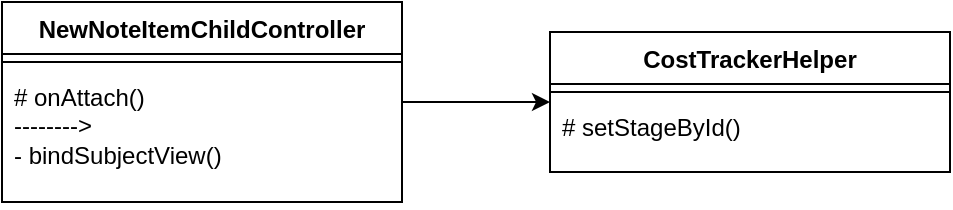 <mxfile version="22.1.21" type="github">
  <diagram name="第 1 页" id="PRWc8srVMGyczQrooAQY">
    <mxGraphModel dx="692" dy="739" grid="1" gridSize="10" guides="1" tooltips="1" connect="1" arrows="1" fold="1" page="1" pageScale="1" pageWidth="827" pageHeight="1169" math="0" shadow="0">
      <root>
        <mxCell id="0" />
        <mxCell id="1" parent="0" />
        <mxCell id="gSXuu1lgx1m6XNmsDmMs-12" value="" style="edgeStyle=orthogonalEdgeStyle;rounded=0;orthogonalLoop=1;jettySize=auto;html=1;" edge="1" parent="1" source="gSXuu1lgx1m6XNmsDmMs-1" target="gSXuu1lgx1m6XNmsDmMs-9">
          <mxGeometry relative="1" as="geometry" />
        </mxCell>
        <mxCell id="gSXuu1lgx1m6XNmsDmMs-1" value="NewNoteItemChildController" style="swimlane;fontStyle=1;align=center;verticalAlign=top;childLayout=stackLayout;horizontal=1;startSize=26;horizontalStack=0;resizeParent=1;resizeParentMax=0;resizeLast=0;collapsible=1;marginBottom=0;whiteSpace=wrap;html=1;" vertex="1" parent="1">
          <mxGeometry x="40" y="150" width="200" height="100" as="geometry" />
        </mxCell>
        <mxCell id="gSXuu1lgx1m6XNmsDmMs-3" value="" style="line;strokeWidth=1;fillColor=none;align=left;verticalAlign=middle;spacingTop=-1;spacingLeft=3;spacingRight=3;rotatable=0;labelPosition=right;points=[];portConstraint=eastwest;strokeColor=inherit;" vertex="1" parent="gSXuu1lgx1m6XNmsDmMs-1">
          <mxGeometry y="26" width="200" height="8" as="geometry" />
        </mxCell>
        <mxCell id="gSXuu1lgx1m6XNmsDmMs-4" value="# onAttach()&lt;br&gt;--------&amp;gt;&lt;br&gt;- bindSubjectView()&lt;br&gt;" style="text;strokeColor=none;fillColor=none;align=left;verticalAlign=top;spacingLeft=4;spacingRight=4;overflow=hidden;rotatable=0;points=[[0,0.5],[1,0.5]];portConstraint=eastwest;whiteSpace=wrap;html=1;" vertex="1" parent="gSXuu1lgx1m6XNmsDmMs-1">
          <mxGeometry y="34" width="200" height="66" as="geometry" />
        </mxCell>
        <mxCell id="gSXuu1lgx1m6XNmsDmMs-9" value="CostTrackerHelper" style="swimlane;fontStyle=1;align=center;verticalAlign=top;childLayout=stackLayout;horizontal=1;startSize=26;horizontalStack=0;resizeParent=1;resizeParentMax=0;resizeLast=0;collapsible=1;marginBottom=0;whiteSpace=wrap;html=1;" vertex="1" parent="1">
          <mxGeometry x="314" y="165" width="200" height="70" as="geometry" />
        </mxCell>
        <mxCell id="gSXuu1lgx1m6XNmsDmMs-10" value="" style="line;strokeWidth=1;fillColor=none;align=left;verticalAlign=middle;spacingTop=-1;spacingLeft=3;spacingRight=3;rotatable=0;labelPosition=right;points=[];portConstraint=eastwest;strokeColor=inherit;" vertex="1" parent="gSXuu1lgx1m6XNmsDmMs-9">
          <mxGeometry y="26" width="200" height="8" as="geometry" />
        </mxCell>
        <mxCell id="gSXuu1lgx1m6XNmsDmMs-11" value="# setStageById()" style="text;strokeColor=none;fillColor=none;align=left;verticalAlign=top;spacingLeft=4;spacingRight=4;overflow=hidden;rotatable=0;points=[[0,0.5],[1,0.5]];portConstraint=eastwest;whiteSpace=wrap;html=1;" vertex="1" parent="gSXuu1lgx1m6XNmsDmMs-9">
          <mxGeometry y="34" width="200" height="36" as="geometry" />
        </mxCell>
      </root>
    </mxGraphModel>
  </diagram>
</mxfile>

